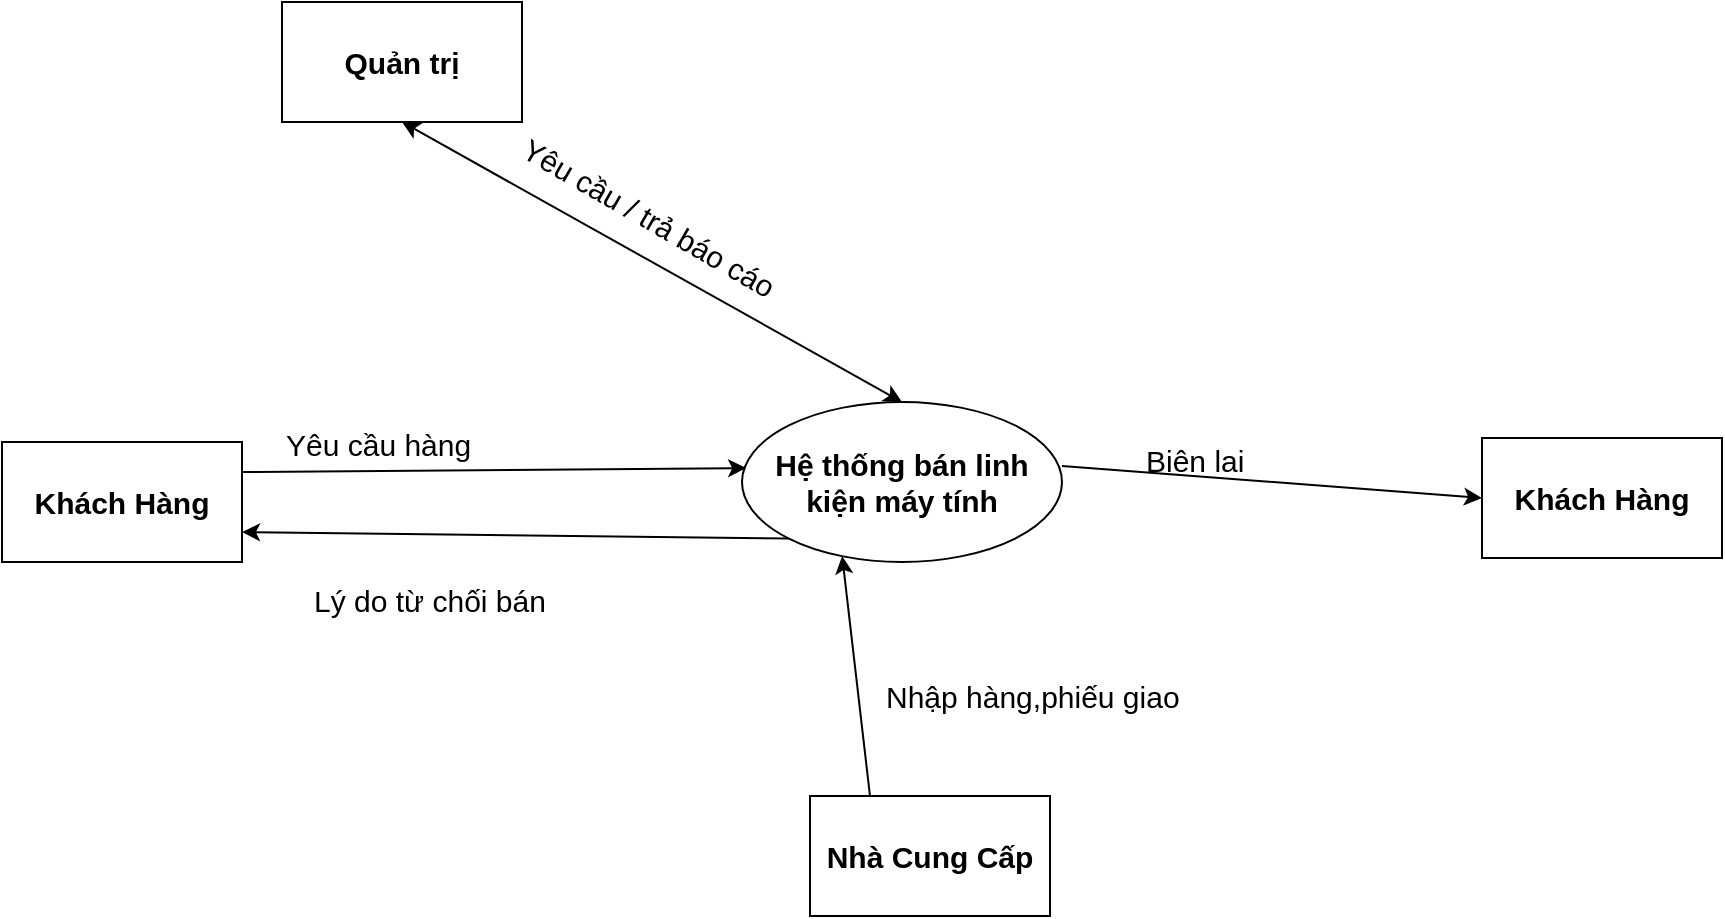 <mxfile pages="1" version="11.2.9" type="device"><diagram id="RU_9O6TZiT24EtS-DUNA" name="Page-1"><mxGraphModel dx="854" dy="468" grid="1" gridSize="10" guides="1" tooltips="1" connect="1" arrows="1" fold="1" page="1" pageScale="1" pageWidth="583" pageHeight="827" math="0" shadow="0"><root><mxCell id="0"/><mxCell id="1" parent="0"/><mxCell id="8h-KwgPQFYYGeAj8cQIM-1" value="Hệ thống bán linh kiện máy tính&lt;br style=&quot;font-size: 15px;&quot;&gt;" style="ellipse;whiteSpace=wrap;html=1;fontSize=15;fontStyle=1" parent="1" vertex="1"><mxGeometry x="400" y="230" width="160" height="80" as="geometry"/></mxCell><mxCell id="8h-KwgPQFYYGeAj8cQIM-3" value="Khách Hàng" style="rounded=0;whiteSpace=wrap;html=1;fontSize=15;fontStyle=1" parent="1" vertex="1"><mxGeometry x="30" y="250" width="120" height="60" as="geometry"/></mxCell><mxCell id="8h-KwgPQFYYGeAj8cQIM-4" value="" style="endArrow=classic;html=1;fontSize=15;exitX=1;exitY=0.25;exitDx=0;exitDy=0;entryX=0.013;entryY=0.413;entryDx=0;entryDy=0;entryPerimeter=0;" parent="1" target="8h-KwgPQFYYGeAj8cQIM-1" edge="1"><mxGeometry width="50" height="50" relative="1" as="geometry"><mxPoint x="150" y="265" as="sourcePoint"/><mxPoint x="330" y="260" as="targetPoint"/></mxGeometry></mxCell><mxCell id="8h-KwgPQFYYGeAj8cQIM-5" value="Yêu cầu hàng" style="text;html=1;resizable=0;points=[];autosize=1;align=left;verticalAlign=top;spacingTop=-4;fontSize=15;" parent="1" vertex="1"><mxGeometry x="170" y="240" width="110" height="20" as="geometry"/></mxCell><mxCell id="941kB8Le6NZxJsW6otUv-2" value="&lt;span style=&quot;font-family: &amp;#34;helvetica&amp;#34; , &amp;#34;arial&amp;#34; , sans-serif ; font-size: 0px&quot;&gt;%3CmxGraphModel%3E%3Croot%3E%3CmxCell%20id%3D%220%22%2F%3E%3CmxCell%20id%3D%221%22%20parent%3D%220%22%2F%3E%3CmxCell%20id%3D%222%22%20value%3D%22Th%C3%B4ng%20tin%20kh%C3%A1ch%20h%C3%A0ng%22%20style%3D%22text%3Bhtml%3D1%3Bresizable%3D0%3Bpoints%3D%5B%5D%3Bautosize%3D1%3Balign%3Dleft%3BverticalAlign%3Dtop%3BspacingTop%3D-4%3BfontSize%3D15%3B%22%20vertex%3D%221%22%20parent%3D%221%22%3E%3CmxGeometry%20x%3D%22170%22%20y%3D%22322%22%20width%3D%22160%22%20height%3D%2220%22%20as%3D%22geometry%22%2F%3E%3C%2FmxCell%3E%3C%2Froot%3E%3C%2FmxGraphModel%3E&lt;/span&gt;&lt;span style=&quot;font-family: &amp;#34;helvetica&amp;#34; , &amp;#34;arial&amp;#34; , sans-serif ; font-size: 0px&quot;&gt;%3CmxGraphModel%3E%3Croot%3E%3CmxCell%20id%3D%220%22%2F%3E%3CmxCell%20id%3D%221%22%20parent%3D%220%22%2F%3E%3CmxCell%20id%3D%222%22%20value%3D%22Th%C3%B4ng%20tin%20kh%C3%A1ch%20h%C3%A0ng%22%20style%3D%22text%3Bhtml%3D1%3Bresizable%3D0%3Bpoints%3D%5B%5D%3Bautosize%3D1%3Balign%3Dleft%3BverticalAlign%3Dtop%3BspacingTop%3D-4%3BfontSize%3D15%3B%22%20vertex%3D%221%22%20parent%3D%221%22%3E%3CmxGeometry%20x%3D%22170%22%20y%3D%22322%22%20width%3D%22160%22%20height%3D%2220%22%20as%3D%22geometry%22%2F%3E%3C%2FmxCell%3E%3C%2Froot%3E%3C%2FmxGraphModel%3E&lt;/span&gt;" style="text;html=1;resizable=0;points=[];autosize=1;align=left;verticalAlign=top;spacingTop=-4;" vertex="1" parent="1"><mxGeometry x="175" y="393" width="20" height="20" as="geometry"/></mxCell><mxCell id="941kB8Le6NZxJsW6otUv-3" value="&lt;span style=&quot;font-family: &amp;#34;helvetica&amp;#34; , &amp;#34;arial&amp;#34; , sans-serif ; font-size: 0px&quot;&gt;%3CmxGraphModel%3E%3Croot%3E%3CmxCell%20id%3D%220%22%2F%3E%3CmxCell%20id%3D%221%22%20parent%3D%220%22%2F%3E%3CmxCell%20id%3D%222%22%20value%3D%22Th%C3%B4ng%20tin%20kh%C3%A1ch%20h%C3%A0ng%22%20style%3D%22text%3Bhtml%3D1%3Bresizable%3D0%3Bpoints%3D%5B%5D%3Bautosize%3D1%3Balign%3Dleft%3BverticalAlign%3Dtop%3BspacingTop%3D-4%3BfontSize%3D15%3B%22%20vertex%3D%221%22%20parent%3D%221%22%3E%3CmxGeometry%20x%3D%22170%22%20y%3D%22322%22%20width%3D%22160%22%20height%3D%2220%22%20as%3D%22geometry%22%2F%3E%3C%2FmxCell%3E%3C%2Froot%3E%3C%2FmxGraphModel%3E&lt;/span&gt;" style="text;html=1;resizable=0;points=[];autosize=1;align=left;verticalAlign=top;spacingTop=-4;" vertex="1" parent="1"><mxGeometry x="170" y="403" width="20" height="20" as="geometry"/></mxCell><mxCell id="941kB8Le6NZxJsW6otUv-6" value="Nhà Cung Cấp" style="rounded=0;whiteSpace=wrap;html=1;fontSize=15;fontStyle=1" vertex="1" parent="1"><mxGeometry x="434" y="427" width="120" height="60" as="geometry"/></mxCell><mxCell id="941kB8Le6NZxJsW6otUv-13" value="Quản trị" style="rounded=0;whiteSpace=wrap;html=1;fontSize=15;fontStyle=1" vertex="1" parent="1"><mxGeometry x="170" y="30" width="120" height="60" as="geometry"/></mxCell><mxCell id="941kB8Le6NZxJsW6otUv-16" value="" style="endArrow=classic;startArrow=classic;html=1;fontSize=15;entryX=0.5;entryY=1;entryDx=0;entryDy=0;exitX=0.5;exitY=0;exitDx=0;exitDy=0;" edge="1" parent="1" source="8h-KwgPQFYYGeAj8cQIM-1" target="941kB8Le6NZxJsW6otUv-13"><mxGeometry width="50" height="50" relative="1" as="geometry"><mxPoint x="460" y="190" as="sourcePoint"/><mxPoint x="510" y="140" as="targetPoint"/></mxGeometry></mxCell><mxCell id="941kB8Le6NZxJsW6otUv-17" value="Yêu cầu / trả báo cáo" style="text;html=1;resizable=0;points=[];autosize=1;align=left;verticalAlign=top;spacingTop=-4;fontSize=15;rotation=30;" vertex="1" parent="1"><mxGeometry x="280" y="130" width="160" height="20" as="geometry"/></mxCell><mxCell id="941kB8Le6NZxJsW6otUv-22" value="Khách Hàng" style="rounded=0;whiteSpace=wrap;html=1;fontSize=15;fontStyle=1" vertex="1" parent="1"><mxGeometry x="770" y="248" width="120" height="60" as="geometry"/></mxCell><mxCell id="941kB8Le6NZxJsW6otUv-26" value="" style="endArrow=classic;html=1;fontSize=15;entryX=1;entryY=0.75;entryDx=0;entryDy=0;exitX=0;exitY=1;exitDx=0;exitDy=0;" edge="1" parent="1" source="8h-KwgPQFYYGeAj8cQIM-1" target="8h-KwgPQFYYGeAj8cQIM-3"><mxGeometry width="50" height="50" relative="1" as="geometry"><mxPoint x="610" y="310" as="sourcePoint"/><mxPoint x="660" y="260" as="targetPoint"/></mxGeometry></mxCell><mxCell id="941kB8Le6NZxJsW6otUv-27" value="Lý do từ chối bán" style="text;html=1;resizable=0;points=[];autosize=1;align=left;verticalAlign=top;spacingTop=-4;fontSize=15;" vertex="1" parent="1"><mxGeometry x="184" y="318" width="130" height="20" as="geometry"/></mxCell><mxCell id="941kB8Le6NZxJsW6otUv-28" value="" style="endArrow=classic;html=1;fontSize=15;exitX=1;exitY=0.4;exitDx=0;exitDy=0;exitPerimeter=0;entryX=0;entryY=0.5;entryDx=0;entryDy=0;" edge="1" parent="1" source="8h-KwgPQFYYGeAj8cQIM-1" target="941kB8Le6NZxJsW6otUv-22"><mxGeometry width="50" height="50" relative="1" as="geometry"><mxPoint x="560" y="309" as="sourcePoint"/><mxPoint x="760" y="276" as="targetPoint"/></mxGeometry></mxCell><mxCell id="941kB8Le6NZxJsW6otUv-29" value="Biên lai" style="text;html=1;resizable=0;points=[];autosize=1;align=left;verticalAlign=top;spacingTop=-4;fontSize=15;" vertex="1" parent="1"><mxGeometry x="600" y="248" width="60" height="20" as="geometry"/></mxCell><mxCell id="941kB8Le6NZxJsW6otUv-33" value="Nhập hàng,phiếu giao" style="text;html=1;resizable=0;points=[];autosize=1;align=left;verticalAlign=top;spacingTop=-4;fontSize=15;" vertex="1" parent="1"><mxGeometry x="470" y="365.5" width="160" height="20" as="geometry"/></mxCell><mxCell id="941kB8Le6NZxJsW6otUv-34" value="" style="endArrow=classic;html=1;fontSize=15;entryX=0.313;entryY=0.963;entryDx=0;entryDy=0;entryPerimeter=0;exitX=0.25;exitY=0;exitDx=0;exitDy=0;" edge="1" parent="1" source="941kB8Le6NZxJsW6otUv-6" target="8h-KwgPQFYYGeAj8cQIM-1"><mxGeometry width="50" height="50" relative="1" as="geometry"><mxPoint x="400" y="420" as="sourcePoint"/><mxPoint x="450" y="370" as="targetPoint"/></mxGeometry></mxCell></root></mxGraphModel></diagram></mxfile>